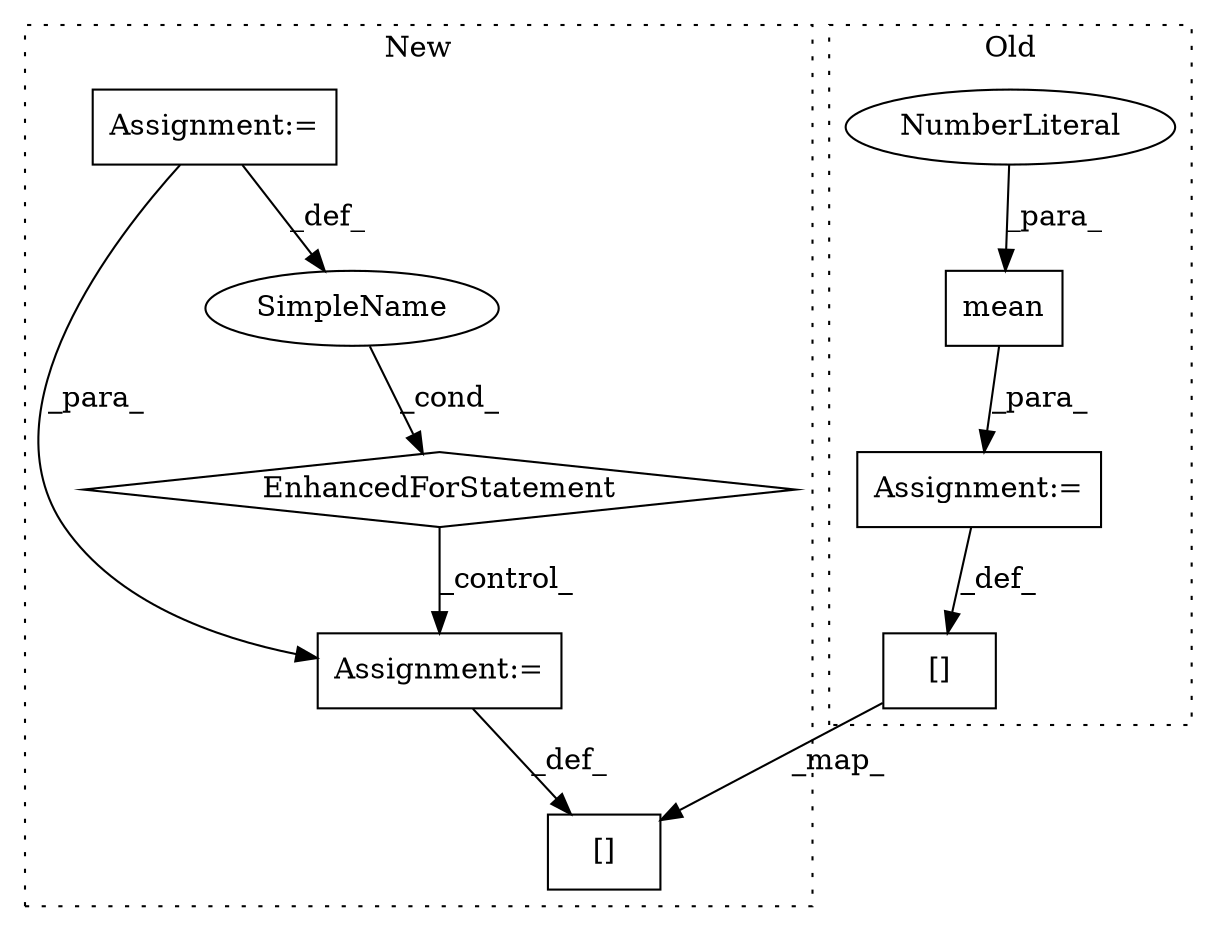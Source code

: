 digraph G {
subgraph cluster0 {
1 [label="mean" a="32" s="996,1046" l="5,1" shape="box"];
6 [label="Assignment:=" a="7" s="989" l="1" shape="box"];
7 [label="NumberLiteral" a="34" s="1045" l="1" shape="ellipse"];
8 [label="[]" a="2" s="1380,1425" l="14,2" shape="box"];
label = "Old";
style="dotted";
}
subgraph cluster1 {
2 [label="EnhancedForStatement" a="70" s="1066,1143" l="57,2" shape="diamond"];
3 [label="Assignment:=" a="7" s="1066,1143" l="57,2" shape="box"];
4 [label="Assignment:=" a="7" s="1248" l="1" shape="box"];
5 [label="SimpleName" a="42" s="1127" l="1" shape="ellipse"];
9 [label="[]" a="2" s="1692,1737" l="14,2" shape="box"];
label = "New";
style="dotted";
}
1 -> 6 [label="_para_"];
2 -> 4 [label="_control_"];
3 -> 5 [label="_def_"];
3 -> 4 [label="_para_"];
4 -> 9 [label="_def_"];
5 -> 2 [label="_cond_"];
6 -> 8 [label="_def_"];
7 -> 1 [label="_para_"];
8 -> 9 [label="_map_"];
}
